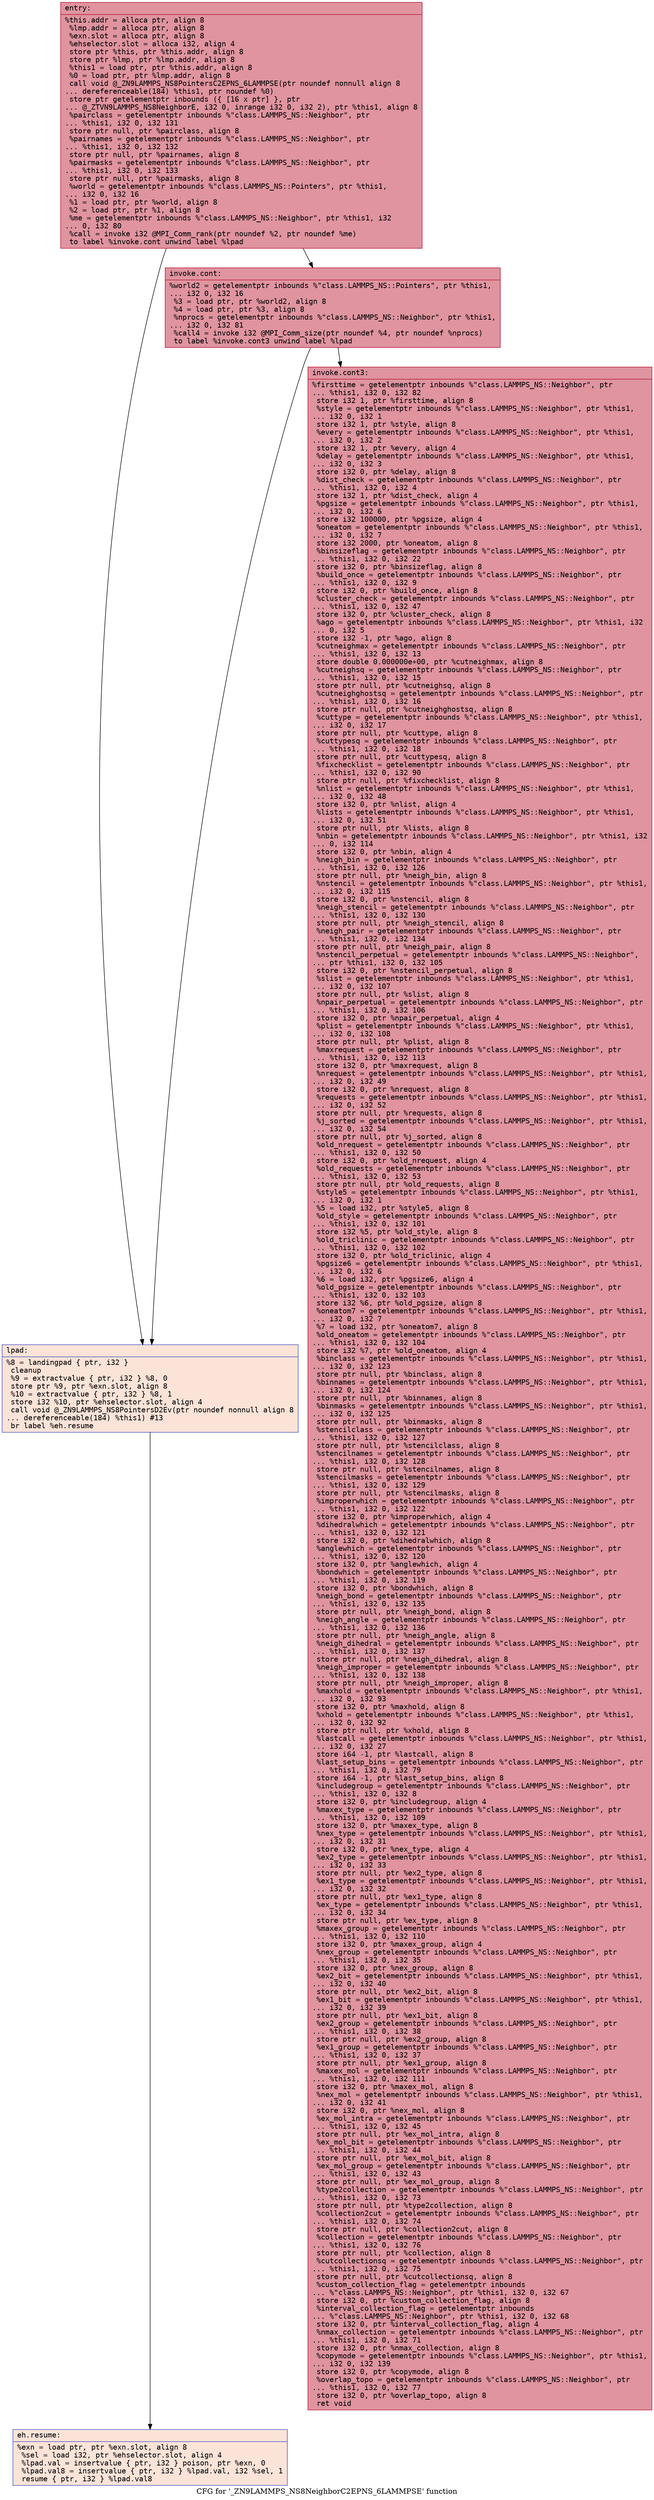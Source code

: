 digraph "CFG for '_ZN9LAMMPS_NS8NeighborC2EPNS_6LAMMPSE' function" {
	label="CFG for '_ZN9LAMMPS_NS8NeighborC2EPNS_6LAMMPSE' function";

	Node0x5563bdcbb790 [shape=record,color="#b70d28ff", style=filled, fillcolor="#b70d2870" fontname="Courier",label="{entry:\l|  %this.addr = alloca ptr, align 8\l  %lmp.addr = alloca ptr, align 8\l  %exn.slot = alloca ptr, align 8\l  %ehselector.slot = alloca i32, align 4\l  store ptr %this, ptr %this.addr, align 8\l  store ptr %lmp, ptr %lmp.addr, align 8\l  %this1 = load ptr, ptr %this.addr, align 8\l  %0 = load ptr, ptr %lmp.addr, align 8\l  call void @_ZN9LAMMPS_NS8PointersC2EPNS_6LAMMPSE(ptr noundef nonnull align 8\l... dereferenceable(184) %this1, ptr noundef %0)\l  store ptr getelementptr inbounds (\{ [16 x ptr] \}, ptr\l... @_ZTVN9LAMMPS_NS8NeighborE, i32 0, inrange i32 0, i32 2), ptr %this1, align 8\l  %pairclass = getelementptr inbounds %\"class.LAMMPS_NS::Neighbor\", ptr\l... %this1, i32 0, i32 131\l  store ptr null, ptr %pairclass, align 8\l  %pairnames = getelementptr inbounds %\"class.LAMMPS_NS::Neighbor\", ptr\l... %this1, i32 0, i32 132\l  store ptr null, ptr %pairnames, align 8\l  %pairmasks = getelementptr inbounds %\"class.LAMMPS_NS::Neighbor\", ptr\l... %this1, i32 0, i32 133\l  store ptr null, ptr %pairmasks, align 8\l  %world = getelementptr inbounds %\"class.LAMMPS_NS::Pointers\", ptr %this1,\l... i32 0, i32 16\l  %1 = load ptr, ptr %world, align 8\l  %2 = load ptr, ptr %1, align 8\l  %me = getelementptr inbounds %\"class.LAMMPS_NS::Neighbor\", ptr %this1, i32\l... 0, i32 80\l  %call = invoke i32 @MPI_Comm_rank(ptr noundef %2, ptr noundef %me)\l          to label %invoke.cont unwind label %lpad\l}"];
	Node0x5563bdcbb790 -> Node0x5563bdcbcde0[tooltip="entry -> invoke.cont\nProbability 100.00%" ];
	Node0x5563bdcbb790 -> Node0x5563bdcbcec0[tooltip="entry -> lpad\nProbability 0.00%" ];
	Node0x5563bdcbcde0 [shape=record,color="#b70d28ff", style=filled, fillcolor="#b70d2870" fontname="Courier",label="{invoke.cont:\l|  %world2 = getelementptr inbounds %\"class.LAMMPS_NS::Pointers\", ptr %this1,\l... i32 0, i32 16\l  %3 = load ptr, ptr %world2, align 8\l  %4 = load ptr, ptr %3, align 8\l  %nprocs = getelementptr inbounds %\"class.LAMMPS_NS::Neighbor\", ptr %this1,\l... i32 0, i32 81\l  %call4 = invoke i32 @MPI_Comm_size(ptr noundef %4, ptr noundef %nprocs)\l          to label %invoke.cont3 unwind label %lpad\l}"];
	Node0x5563bdcbcde0 -> Node0x5563bdcbd4d0[tooltip="invoke.cont -> invoke.cont3\nProbability 100.00%" ];
	Node0x5563bdcbcde0 -> Node0x5563bdcbcec0[tooltip="invoke.cont -> lpad\nProbability 0.00%" ];
	Node0x5563bdcbd4d0 [shape=record,color="#b70d28ff", style=filled, fillcolor="#b70d2870" fontname="Courier",label="{invoke.cont3:\l|  %firsttime = getelementptr inbounds %\"class.LAMMPS_NS::Neighbor\", ptr\l... %this1, i32 0, i32 82\l  store i32 1, ptr %firsttime, align 8\l  %style = getelementptr inbounds %\"class.LAMMPS_NS::Neighbor\", ptr %this1,\l... i32 0, i32 1\l  store i32 1, ptr %style, align 8\l  %every = getelementptr inbounds %\"class.LAMMPS_NS::Neighbor\", ptr %this1,\l... i32 0, i32 2\l  store i32 1, ptr %every, align 4\l  %delay = getelementptr inbounds %\"class.LAMMPS_NS::Neighbor\", ptr %this1,\l... i32 0, i32 3\l  store i32 0, ptr %delay, align 8\l  %dist_check = getelementptr inbounds %\"class.LAMMPS_NS::Neighbor\", ptr\l... %this1, i32 0, i32 4\l  store i32 1, ptr %dist_check, align 4\l  %pgsize = getelementptr inbounds %\"class.LAMMPS_NS::Neighbor\", ptr %this1,\l... i32 0, i32 6\l  store i32 100000, ptr %pgsize, align 4\l  %oneatom = getelementptr inbounds %\"class.LAMMPS_NS::Neighbor\", ptr %this1,\l... i32 0, i32 7\l  store i32 2000, ptr %oneatom, align 8\l  %binsizeflag = getelementptr inbounds %\"class.LAMMPS_NS::Neighbor\", ptr\l... %this1, i32 0, i32 22\l  store i32 0, ptr %binsizeflag, align 8\l  %build_once = getelementptr inbounds %\"class.LAMMPS_NS::Neighbor\", ptr\l... %this1, i32 0, i32 9\l  store i32 0, ptr %build_once, align 8\l  %cluster_check = getelementptr inbounds %\"class.LAMMPS_NS::Neighbor\", ptr\l... %this1, i32 0, i32 47\l  store i32 0, ptr %cluster_check, align 8\l  %ago = getelementptr inbounds %\"class.LAMMPS_NS::Neighbor\", ptr %this1, i32\l... 0, i32 5\l  store i32 -1, ptr %ago, align 8\l  %cutneighmax = getelementptr inbounds %\"class.LAMMPS_NS::Neighbor\", ptr\l... %this1, i32 0, i32 13\l  store double 0.000000e+00, ptr %cutneighmax, align 8\l  %cutneighsq = getelementptr inbounds %\"class.LAMMPS_NS::Neighbor\", ptr\l... %this1, i32 0, i32 15\l  store ptr null, ptr %cutneighsq, align 8\l  %cutneighghostsq = getelementptr inbounds %\"class.LAMMPS_NS::Neighbor\", ptr\l... %this1, i32 0, i32 16\l  store ptr null, ptr %cutneighghostsq, align 8\l  %cuttype = getelementptr inbounds %\"class.LAMMPS_NS::Neighbor\", ptr %this1,\l... i32 0, i32 17\l  store ptr null, ptr %cuttype, align 8\l  %cuttypesq = getelementptr inbounds %\"class.LAMMPS_NS::Neighbor\", ptr\l... %this1, i32 0, i32 18\l  store ptr null, ptr %cuttypesq, align 8\l  %fixchecklist = getelementptr inbounds %\"class.LAMMPS_NS::Neighbor\", ptr\l... %this1, i32 0, i32 90\l  store ptr null, ptr %fixchecklist, align 8\l  %nlist = getelementptr inbounds %\"class.LAMMPS_NS::Neighbor\", ptr %this1,\l... i32 0, i32 48\l  store i32 0, ptr %nlist, align 4\l  %lists = getelementptr inbounds %\"class.LAMMPS_NS::Neighbor\", ptr %this1,\l... i32 0, i32 51\l  store ptr null, ptr %lists, align 8\l  %nbin = getelementptr inbounds %\"class.LAMMPS_NS::Neighbor\", ptr %this1, i32\l... 0, i32 114\l  store i32 0, ptr %nbin, align 4\l  %neigh_bin = getelementptr inbounds %\"class.LAMMPS_NS::Neighbor\", ptr\l... %this1, i32 0, i32 126\l  store ptr null, ptr %neigh_bin, align 8\l  %nstencil = getelementptr inbounds %\"class.LAMMPS_NS::Neighbor\", ptr %this1,\l... i32 0, i32 115\l  store i32 0, ptr %nstencil, align 8\l  %neigh_stencil = getelementptr inbounds %\"class.LAMMPS_NS::Neighbor\", ptr\l... %this1, i32 0, i32 130\l  store ptr null, ptr %neigh_stencil, align 8\l  %neigh_pair = getelementptr inbounds %\"class.LAMMPS_NS::Neighbor\", ptr\l... %this1, i32 0, i32 134\l  store ptr null, ptr %neigh_pair, align 8\l  %nstencil_perpetual = getelementptr inbounds %\"class.LAMMPS_NS::Neighbor\",\l... ptr %this1, i32 0, i32 105\l  store i32 0, ptr %nstencil_perpetual, align 8\l  %slist = getelementptr inbounds %\"class.LAMMPS_NS::Neighbor\", ptr %this1,\l... i32 0, i32 107\l  store ptr null, ptr %slist, align 8\l  %npair_perpetual = getelementptr inbounds %\"class.LAMMPS_NS::Neighbor\", ptr\l... %this1, i32 0, i32 106\l  store i32 0, ptr %npair_perpetual, align 4\l  %plist = getelementptr inbounds %\"class.LAMMPS_NS::Neighbor\", ptr %this1,\l... i32 0, i32 108\l  store ptr null, ptr %plist, align 8\l  %maxrequest = getelementptr inbounds %\"class.LAMMPS_NS::Neighbor\", ptr\l... %this1, i32 0, i32 113\l  store i32 0, ptr %maxrequest, align 8\l  %nrequest = getelementptr inbounds %\"class.LAMMPS_NS::Neighbor\", ptr %this1,\l... i32 0, i32 49\l  store i32 0, ptr %nrequest, align 8\l  %requests = getelementptr inbounds %\"class.LAMMPS_NS::Neighbor\", ptr %this1,\l... i32 0, i32 52\l  store ptr null, ptr %requests, align 8\l  %j_sorted = getelementptr inbounds %\"class.LAMMPS_NS::Neighbor\", ptr %this1,\l... i32 0, i32 54\l  store ptr null, ptr %j_sorted, align 8\l  %old_nrequest = getelementptr inbounds %\"class.LAMMPS_NS::Neighbor\", ptr\l... %this1, i32 0, i32 50\l  store i32 0, ptr %old_nrequest, align 4\l  %old_requests = getelementptr inbounds %\"class.LAMMPS_NS::Neighbor\", ptr\l... %this1, i32 0, i32 53\l  store ptr null, ptr %old_requests, align 8\l  %style5 = getelementptr inbounds %\"class.LAMMPS_NS::Neighbor\", ptr %this1,\l... i32 0, i32 1\l  %5 = load i32, ptr %style5, align 8\l  %old_style = getelementptr inbounds %\"class.LAMMPS_NS::Neighbor\", ptr\l... %this1, i32 0, i32 101\l  store i32 %5, ptr %old_style, align 8\l  %old_triclinic = getelementptr inbounds %\"class.LAMMPS_NS::Neighbor\", ptr\l... %this1, i32 0, i32 102\l  store i32 0, ptr %old_triclinic, align 4\l  %pgsize6 = getelementptr inbounds %\"class.LAMMPS_NS::Neighbor\", ptr %this1,\l... i32 0, i32 6\l  %6 = load i32, ptr %pgsize6, align 4\l  %old_pgsize = getelementptr inbounds %\"class.LAMMPS_NS::Neighbor\", ptr\l... %this1, i32 0, i32 103\l  store i32 %6, ptr %old_pgsize, align 8\l  %oneatom7 = getelementptr inbounds %\"class.LAMMPS_NS::Neighbor\", ptr %this1,\l... i32 0, i32 7\l  %7 = load i32, ptr %oneatom7, align 8\l  %old_oneatom = getelementptr inbounds %\"class.LAMMPS_NS::Neighbor\", ptr\l... %this1, i32 0, i32 104\l  store i32 %7, ptr %old_oneatom, align 4\l  %binclass = getelementptr inbounds %\"class.LAMMPS_NS::Neighbor\", ptr %this1,\l... i32 0, i32 123\l  store ptr null, ptr %binclass, align 8\l  %binnames = getelementptr inbounds %\"class.LAMMPS_NS::Neighbor\", ptr %this1,\l... i32 0, i32 124\l  store ptr null, ptr %binnames, align 8\l  %binmasks = getelementptr inbounds %\"class.LAMMPS_NS::Neighbor\", ptr %this1,\l... i32 0, i32 125\l  store ptr null, ptr %binmasks, align 8\l  %stencilclass = getelementptr inbounds %\"class.LAMMPS_NS::Neighbor\", ptr\l... %this1, i32 0, i32 127\l  store ptr null, ptr %stencilclass, align 8\l  %stencilnames = getelementptr inbounds %\"class.LAMMPS_NS::Neighbor\", ptr\l... %this1, i32 0, i32 128\l  store ptr null, ptr %stencilnames, align 8\l  %stencilmasks = getelementptr inbounds %\"class.LAMMPS_NS::Neighbor\", ptr\l... %this1, i32 0, i32 129\l  store ptr null, ptr %stencilmasks, align 8\l  %improperwhich = getelementptr inbounds %\"class.LAMMPS_NS::Neighbor\", ptr\l... %this1, i32 0, i32 122\l  store i32 0, ptr %improperwhich, align 4\l  %dihedralwhich = getelementptr inbounds %\"class.LAMMPS_NS::Neighbor\", ptr\l... %this1, i32 0, i32 121\l  store i32 0, ptr %dihedralwhich, align 8\l  %anglewhich = getelementptr inbounds %\"class.LAMMPS_NS::Neighbor\", ptr\l... %this1, i32 0, i32 120\l  store i32 0, ptr %anglewhich, align 4\l  %bondwhich = getelementptr inbounds %\"class.LAMMPS_NS::Neighbor\", ptr\l... %this1, i32 0, i32 119\l  store i32 0, ptr %bondwhich, align 8\l  %neigh_bond = getelementptr inbounds %\"class.LAMMPS_NS::Neighbor\", ptr\l... %this1, i32 0, i32 135\l  store ptr null, ptr %neigh_bond, align 8\l  %neigh_angle = getelementptr inbounds %\"class.LAMMPS_NS::Neighbor\", ptr\l... %this1, i32 0, i32 136\l  store ptr null, ptr %neigh_angle, align 8\l  %neigh_dihedral = getelementptr inbounds %\"class.LAMMPS_NS::Neighbor\", ptr\l... %this1, i32 0, i32 137\l  store ptr null, ptr %neigh_dihedral, align 8\l  %neigh_improper = getelementptr inbounds %\"class.LAMMPS_NS::Neighbor\", ptr\l... %this1, i32 0, i32 138\l  store ptr null, ptr %neigh_improper, align 8\l  %maxhold = getelementptr inbounds %\"class.LAMMPS_NS::Neighbor\", ptr %this1,\l... i32 0, i32 93\l  store i32 0, ptr %maxhold, align 8\l  %xhold = getelementptr inbounds %\"class.LAMMPS_NS::Neighbor\", ptr %this1,\l... i32 0, i32 92\l  store ptr null, ptr %xhold, align 8\l  %lastcall = getelementptr inbounds %\"class.LAMMPS_NS::Neighbor\", ptr %this1,\l... i32 0, i32 27\l  store i64 -1, ptr %lastcall, align 8\l  %last_setup_bins = getelementptr inbounds %\"class.LAMMPS_NS::Neighbor\", ptr\l... %this1, i32 0, i32 79\l  store i64 -1, ptr %last_setup_bins, align 8\l  %includegroup = getelementptr inbounds %\"class.LAMMPS_NS::Neighbor\", ptr\l... %this1, i32 0, i32 8\l  store i32 0, ptr %includegroup, align 4\l  %maxex_type = getelementptr inbounds %\"class.LAMMPS_NS::Neighbor\", ptr\l... %this1, i32 0, i32 109\l  store i32 0, ptr %maxex_type, align 8\l  %nex_type = getelementptr inbounds %\"class.LAMMPS_NS::Neighbor\", ptr %this1,\l... i32 0, i32 31\l  store i32 0, ptr %nex_type, align 4\l  %ex2_type = getelementptr inbounds %\"class.LAMMPS_NS::Neighbor\", ptr %this1,\l... i32 0, i32 33\l  store ptr null, ptr %ex2_type, align 8\l  %ex1_type = getelementptr inbounds %\"class.LAMMPS_NS::Neighbor\", ptr %this1,\l... i32 0, i32 32\l  store ptr null, ptr %ex1_type, align 8\l  %ex_type = getelementptr inbounds %\"class.LAMMPS_NS::Neighbor\", ptr %this1,\l... i32 0, i32 34\l  store ptr null, ptr %ex_type, align 8\l  %maxex_group = getelementptr inbounds %\"class.LAMMPS_NS::Neighbor\", ptr\l... %this1, i32 0, i32 110\l  store i32 0, ptr %maxex_group, align 4\l  %nex_group = getelementptr inbounds %\"class.LAMMPS_NS::Neighbor\", ptr\l... %this1, i32 0, i32 35\l  store i32 0, ptr %nex_group, align 8\l  %ex2_bit = getelementptr inbounds %\"class.LAMMPS_NS::Neighbor\", ptr %this1,\l... i32 0, i32 40\l  store ptr null, ptr %ex2_bit, align 8\l  %ex1_bit = getelementptr inbounds %\"class.LAMMPS_NS::Neighbor\", ptr %this1,\l... i32 0, i32 39\l  store ptr null, ptr %ex1_bit, align 8\l  %ex2_group = getelementptr inbounds %\"class.LAMMPS_NS::Neighbor\", ptr\l... %this1, i32 0, i32 38\l  store ptr null, ptr %ex2_group, align 8\l  %ex1_group = getelementptr inbounds %\"class.LAMMPS_NS::Neighbor\", ptr\l... %this1, i32 0, i32 37\l  store ptr null, ptr %ex1_group, align 8\l  %maxex_mol = getelementptr inbounds %\"class.LAMMPS_NS::Neighbor\", ptr\l... %this1, i32 0, i32 111\l  store i32 0, ptr %maxex_mol, align 8\l  %nex_mol = getelementptr inbounds %\"class.LAMMPS_NS::Neighbor\", ptr %this1,\l... i32 0, i32 41\l  store i32 0, ptr %nex_mol, align 8\l  %ex_mol_intra = getelementptr inbounds %\"class.LAMMPS_NS::Neighbor\", ptr\l... %this1, i32 0, i32 45\l  store ptr null, ptr %ex_mol_intra, align 8\l  %ex_mol_bit = getelementptr inbounds %\"class.LAMMPS_NS::Neighbor\", ptr\l... %this1, i32 0, i32 44\l  store ptr null, ptr %ex_mol_bit, align 8\l  %ex_mol_group = getelementptr inbounds %\"class.LAMMPS_NS::Neighbor\", ptr\l... %this1, i32 0, i32 43\l  store ptr null, ptr %ex_mol_group, align 8\l  %type2collection = getelementptr inbounds %\"class.LAMMPS_NS::Neighbor\", ptr\l... %this1, i32 0, i32 73\l  store ptr null, ptr %type2collection, align 8\l  %collection2cut = getelementptr inbounds %\"class.LAMMPS_NS::Neighbor\", ptr\l... %this1, i32 0, i32 74\l  store ptr null, ptr %collection2cut, align 8\l  %collection = getelementptr inbounds %\"class.LAMMPS_NS::Neighbor\", ptr\l... %this1, i32 0, i32 76\l  store ptr null, ptr %collection, align 8\l  %cutcollectionsq = getelementptr inbounds %\"class.LAMMPS_NS::Neighbor\", ptr\l... %this1, i32 0, i32 75\l  store ptr null, ptr %cutcollectionsq, align 8\l  %custom_collection_flag = getelementptr inbounds\l... %\"class.LAMMPS_NS::Neighbor\", ptr %this1, i32 0, i32 67\l  store i32 0, ptr %custom_collection_flag, align 8\l  %interval_collection_flag = getelementptr inbounds\l... %\"class.LAMMPS_NS::Neighbor\", ptr %this1, i32 0, i32 68\l  store i32 0, ptr %interval_collection_flag, align 4\l  %nmax_collection = getelementptr inbounds %\"class.LAMMPS_NS::Neighbor\", ptr\l... %this1, i32 0, i32 71\l  store i32 0, ptr %nmax_collection, align 8\l  %copymode = getelementptr inbounds %\"class.LAMMPS_NS::Neighbor\", ptr %this1,\l... i32 0, i32 139\l  store i32 0, ptr %copymode, align 8\l  %overlap_topo = getelementptr inbounds %\"class.LAMMPS_NS::Neighbor\", ptr\l... %this1, i32 0, i32 77\l  store i32 0, ptr %overlap_topo, align 8\l  ret void\l}"];
	Node0x5563bdcbcec0 [shape=record,color="#3d50c3ff", style=filled, fillcolor="#f6bfa670" fontname="Courier",label="{lpad:\l|  %8 = landingpad \{ ptr, i32 \}\l          cleanup\l  %9 = extractvalue \{ ptr, i32 \} %8, 0\l  store ptr %9, ptr %exn.slot, align 8\l  %10 = extractvalue \{ ptr, i32 \} %8, 1\l  store i32 %10, ptr %ehselector.slot, align 4\l  call void @_ZN9LAMMPS_NS8PointersD2Ev(ptr noundef nonnull align 8\l... dereferenceable(184) %this1) #13\l  br label %eh.resume\l}"];
	Node0x5563bdcbcec0 -> Node0x5563bdcc89d0[tooltip="lpad -> eh.resume\nProbability 100.00%" ];
	Node0x5563bdcc89d0 [shape=record,color="#3d50c3ff", style=filled, fillcolor="#f6bfa670" fontname="Courier",label="{eh.resume:\l|  %exn = load ptr, ptr %exn.slot, align 8\l  %sel = load i32, ptr %ehselector.slot, align 4\l  %lpad.val = insertvalue \{ ptr, i32 \} poison, ptr %exn, 0\l  %lpad.val8 = insertvalue \{ ptr, i32 \} %lpad.val, i32 %sel, 1\l  resume \{ ptr, i32 \} %lpad.val8\l}"];
}
